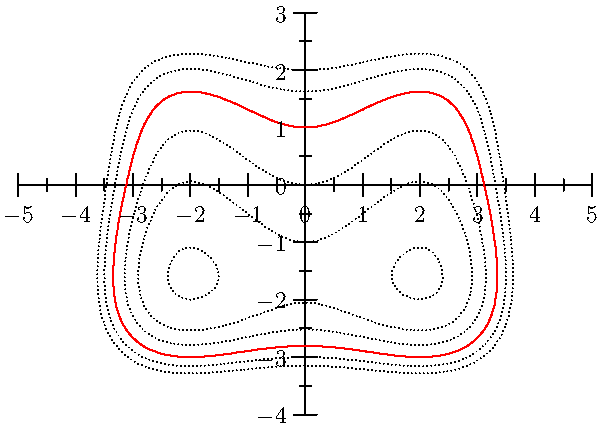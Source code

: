import contour;
import graph;
size(75*4);

real ep1(real x, real y){
  return y^4 + 16y + x^4 - 8x^2;
}

draw(contour(ep1,(-10,-10),(10,10),
             new real[]{ep1(-2,-2),ep1(0,-3),ep1(0,-1),ep1(0,0),ep1(0,2)}),dotted);

// particular solution that passes (0,1)
draw(contour(ep1,(-10,-10),(10,10),
             new real[]{ep1(0,1)}),red);

xaxis(-5,5,Ticks);
yaxis(-4,3,Ticks);
